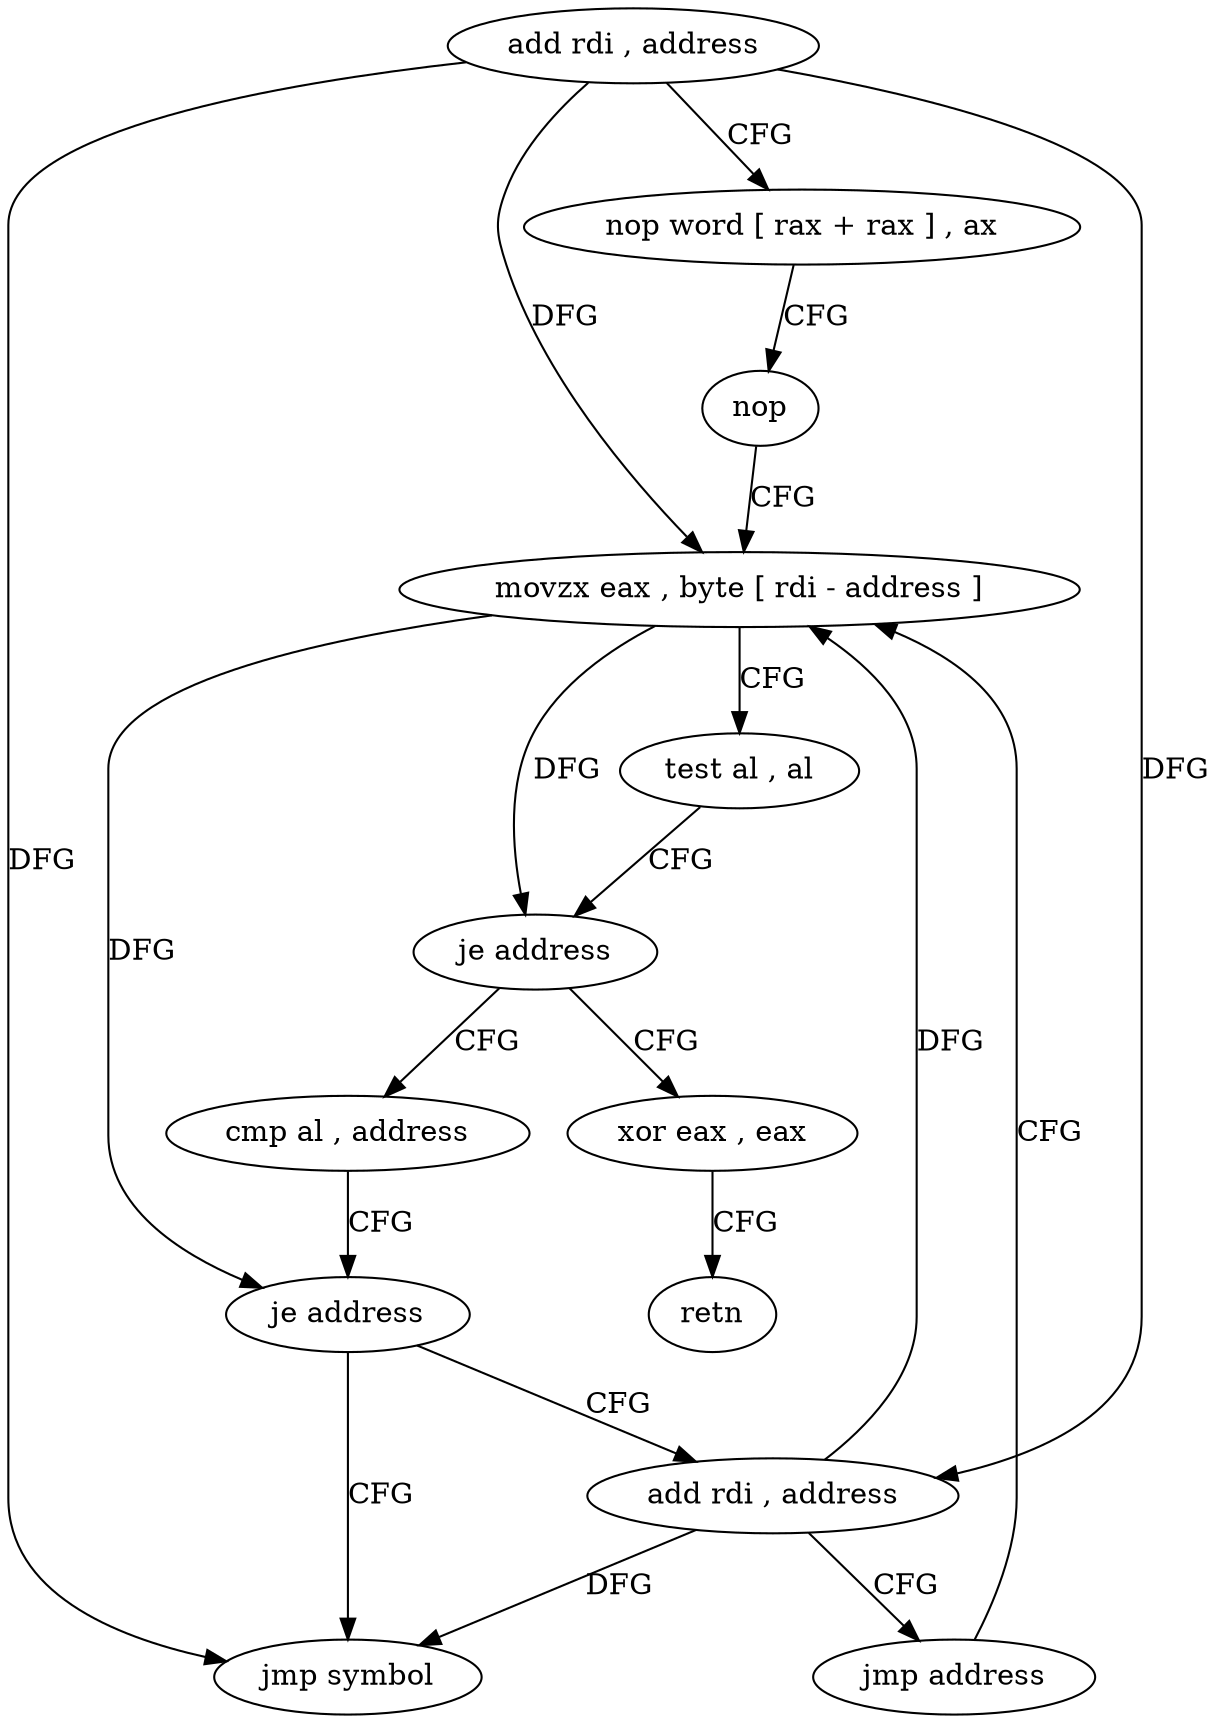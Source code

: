 digraph "func" {
"122144" [label = "add rdi , address" ]
"122148" [label = "nop word [ rax + rax ] , ax" ]
"122158" [label = "nop" ]
"122160" [label = "movzx eax , byte [ rdi - address ]" ]
"122178" [label = "xor eax , eax" ]
"122180" [label = "retn" ]
"122168" [label = "cmp al , address" ]
"122170" [label = "je address" ]
"122181" [label = "jmp symbol" ]
"122172" [label = "add rdi , address" ]
"122176" [label = "jmp address" ]
"122164" [label = "test al , al" ]
"122166" [label = "je address" ]
"122144" -> "122148" [ label = "CFG" ]
"122144" -> "122160" [ label = "DFG" ]
"122144" -> "122181" [ label = "DFG" ]
"122144" -> "122172" [ label = "DFG" ]
"122148" -> "122158" [ label = "CFG" ]
"122158" -> "122160" [ label = "CFG" ]
"122160" -> "122164" [ label = "CFG" ]
"122160" -> "122166" [ label = "DFG" ]
"122160" -> "122170" [ label = "DFG" ]
"122178" -> "122180" [ label = "CFG" ]
"122168" -> "122170" [ label = "CFG" ]
"122170" -> "122181" [ label = "CFG" ]
"122170" -> "122172" [ label = "CFG" ]
"122172" -> "122176" [ label = "CFG" ]
"122172" -> "122160" [ label = "DFG" ]
"122172" -> "122181" [ label = "DFG" ]
"122176" -> "122160" [ label = "CFG" ]
"122164" -> "122166" [ label = "CFG" ]
"122166" -> "122178" [ label = "CFG" ]
"122166" -> "122168" [ label = "CFG" ]
}
